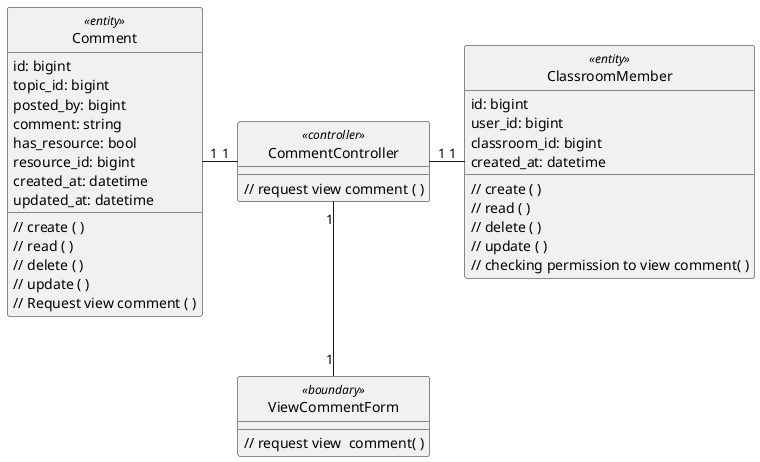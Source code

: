 @startuml viewTopic

class Comment <<entity>> {
    id: bigint
    topic_id: bigint
    posted_by: bigint
    comment: string
    has_resource: bool
    resource_id: bigint
    created_at: datetime
    updated_at: datetime

    // create ( )
    // read ( )
    // delete ( )
    // update ( )
    // Request view comment ( )
}

class ClassroomMember <<entity>> {
    id: bigint
    user_id: bigint
    classroom_id: bigint
    created_at: datetime

    // create ( )
    // read ( )
    // delete ( )
    // update ( )
    // checking permission to view comment( )
}

class ViewCommentForm <<boundary>> {
    // request view  comment( )
}

class CommentController <<controller>> {
    // request view comment ( )
}

hide Comment <<entity>> circle
hide ViewCommentForm <<boundary>> circle
hide CommentController <<controller>> circle

CommentController "1" -left- "1" Comment
CommentController "1" -right- "1" ClassroomMember
CommentController "1" -down- "1" ViewCommentForm



@enduml
